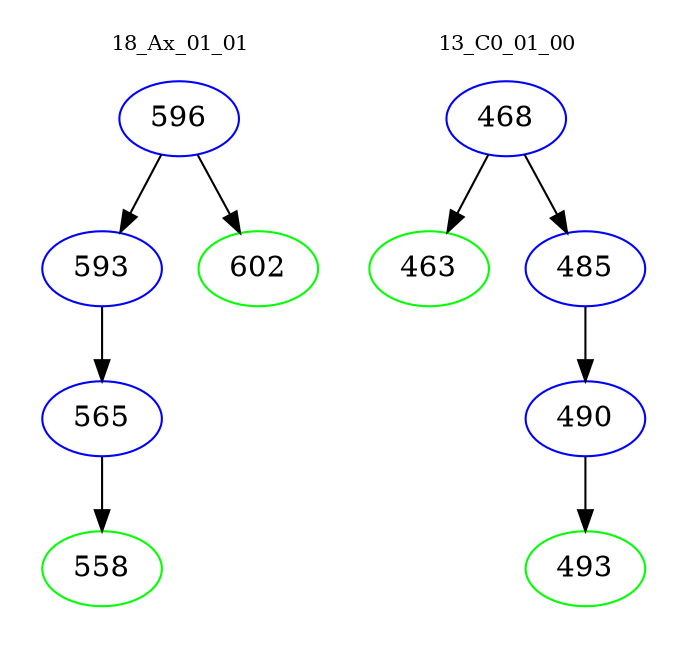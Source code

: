 digraph{
subgraph cluster_0 {
color = white
label = "18_Ax_01_01";
fontsize=10;
T0_596 [label="596", color="blue"]
T0_596 -> T0_593 [color="black"]
T0_593 [label="593", color="blue"]
T0_593 -> T0_565 [color="black"]
T0_565 [label="565", color="blue"]
T0_565 -> T0_558 [color="black"]
T0_558 [label="558", color="green"]
T0_596 -> T0_602 [color="black"]
T0_602 [label="602", color="green"]
}
subgraph cluster_1 {
color = white
label = "13_C0_01_00";
fontsize=10;
T1_468 [label="468", color="blue"]
T1_468 -> T1_463 [color="black"]
T1_463 [label="463", color="green"]
T1_468 -> T1_485 [color="black"]
T1_485 [label="485", color="blue"]
T1_485 -> T1_490 [color="black"]
T1_490 [label="490", color="blue"]
T1_490 -> T1_493 [color="black"]
T1_493 [label="493", color="green"]
}
}

